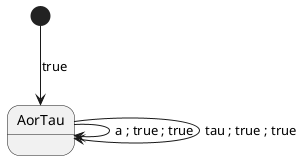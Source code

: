 @startuml

state "AorTau" as aortau0

[*] --> aortau0 : true
aortau0 --> aortau0 : a ; true ; true
aortau0 --> aortau0 : tau ; true ; true

@enduml